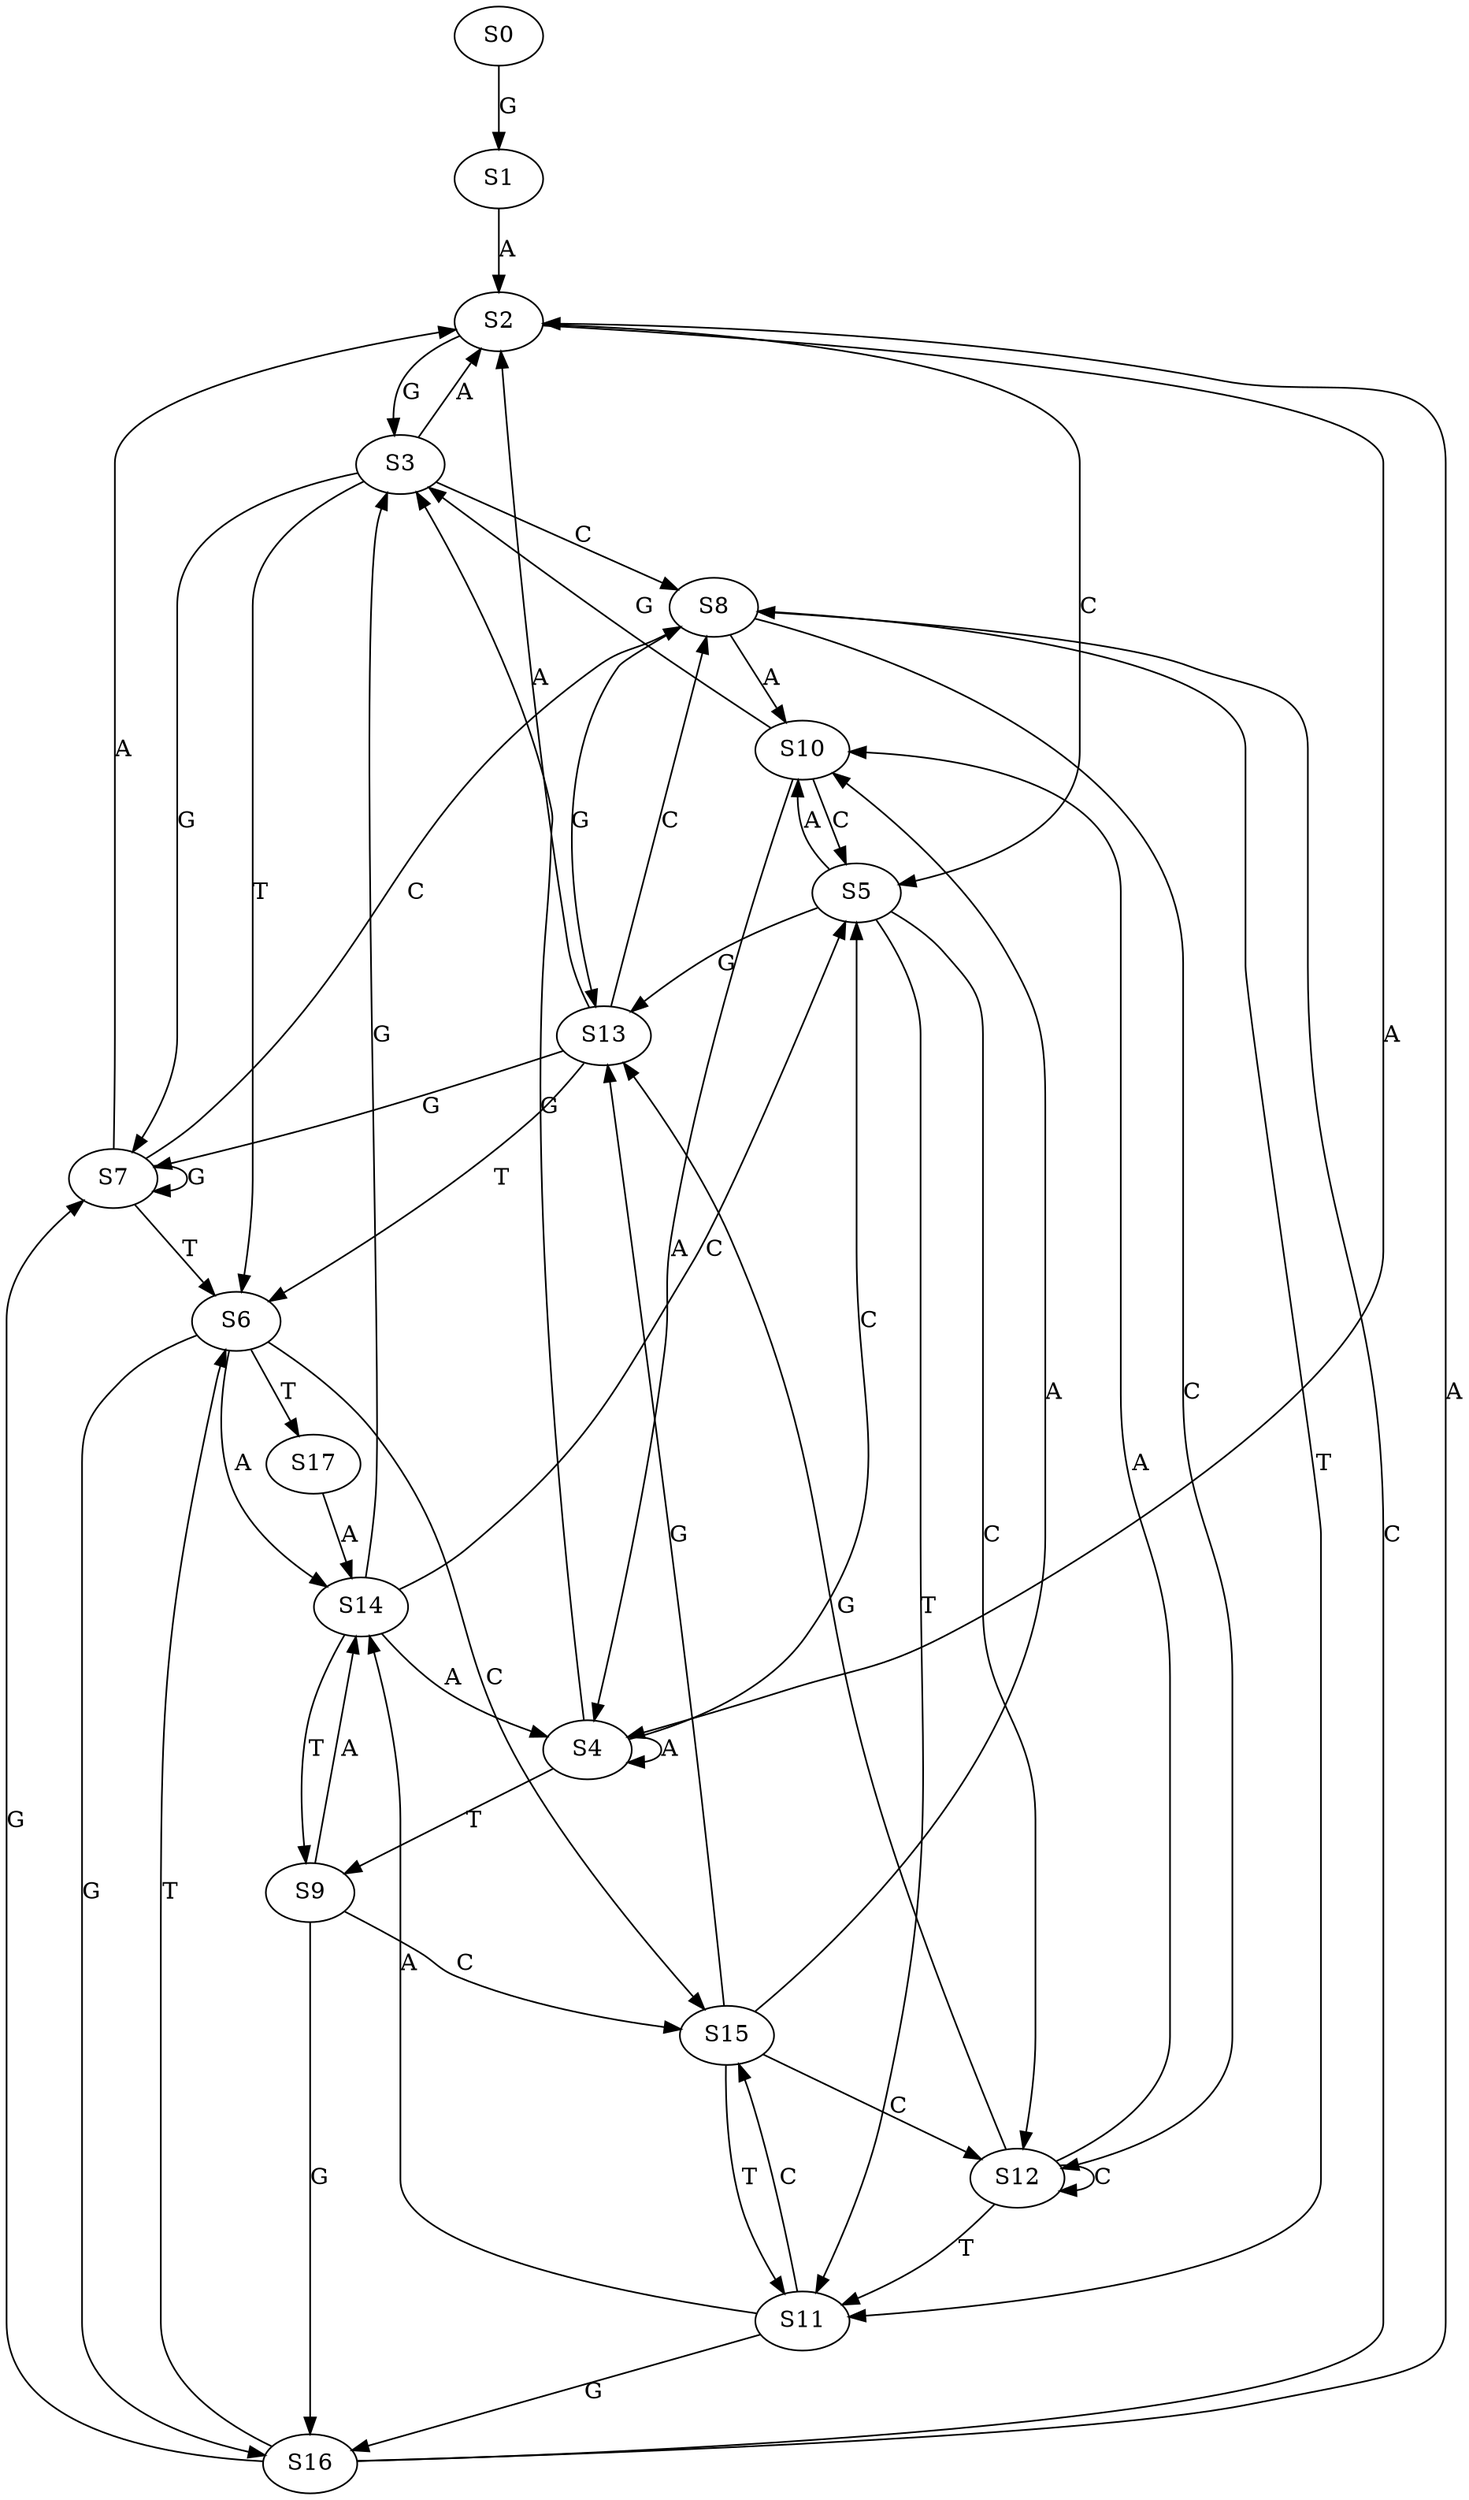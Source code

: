 strict digraph  {
	S0 -> S1 [ label = G ];
	S1 -> S2 [ label = A ];
	S2 -> S3 [ label = G ];
	S2 -> S4 [ label = A ];
	S2 -> S5 [ label = C ];
	S3 -> S6 [ label = T ];
	S3 -> S7 [ label = G ];
	S3 -> S2 [ label = A ];
	S3 -> S8 [ label = C ];
	S4 -> S9 [ label = T ];
	S4 -> S5 [ label = C ];
	S4 -> S3 [ label = G ];
	S4 -> S4 [ label = A ];
	S5 -> S10 [ label = A ];
	S5 -> S11 [ label = T ];
	S5 -> S12 [ label = C ];
	S5 -> S13 [ label = G ];
	S6 -> S14 [ label = A ];
	S6 -> S15 [ label = C ];
	S6 -> S16 [ label = G ];
	S6 -> S17 [ label = T ];
	S7 -> S2 [ label = A ];
	S7 -> S6 [ label = T ];
	S7 -> S7 [ label = G ];
	S7 -> S8 [ label = C ];
	S8 -> S12 [ label = C ];
	S8 -> S11 [ label = T ];
	S8 -> S13 [ label = G ];
	S8 -> S10 [ label = A ];
	S9 -> S14 [ label = A ];
	S9 -> S15 [ label = C ];
	S9 -> S16 [ label = G ];
	S10 -> S3 [ label = G ];
	S10 -> S5 [ label = C ];
	S10 -> S4 [ label = A ];
	S11 -> S16 [ label = G ];
	S11 -> S15 [ label = C ];
	S11 -> S14 [ label = A ];
	S12 -> S13 [ label = G ];
	S12 -> S12 [ label = C ];
	S12 -> S10 [ label = A ];
	S12 -> S11 [ label = T ];
	S13 -> S7 [ label = G ];
	S13 -> S6 [ label = T ];
	S13 -> S2 [ label = A ];
	S13 -> S8 [ label = C ];
	S14 -> S3 [ label = G ];
	S14 -> S9 [ label = T ];
	S14 -> S5 [ label = C ];
	S14 -> S4 [ label = A ];
	S15 -> S11 [ label = T ];
	S15 -> S13 [ label = G ];
	S15 -> S12 [ label = C ];
	S15 -> S10 [ label = A ];
	S16 -> S2 [ label = A ];
	S16 -> S6 [ label = T ];
	S16 -> S8 [ label = C ];
	S16 -> S7 [ label = G ];
	S17 -> S14 [ label = A ];
}
